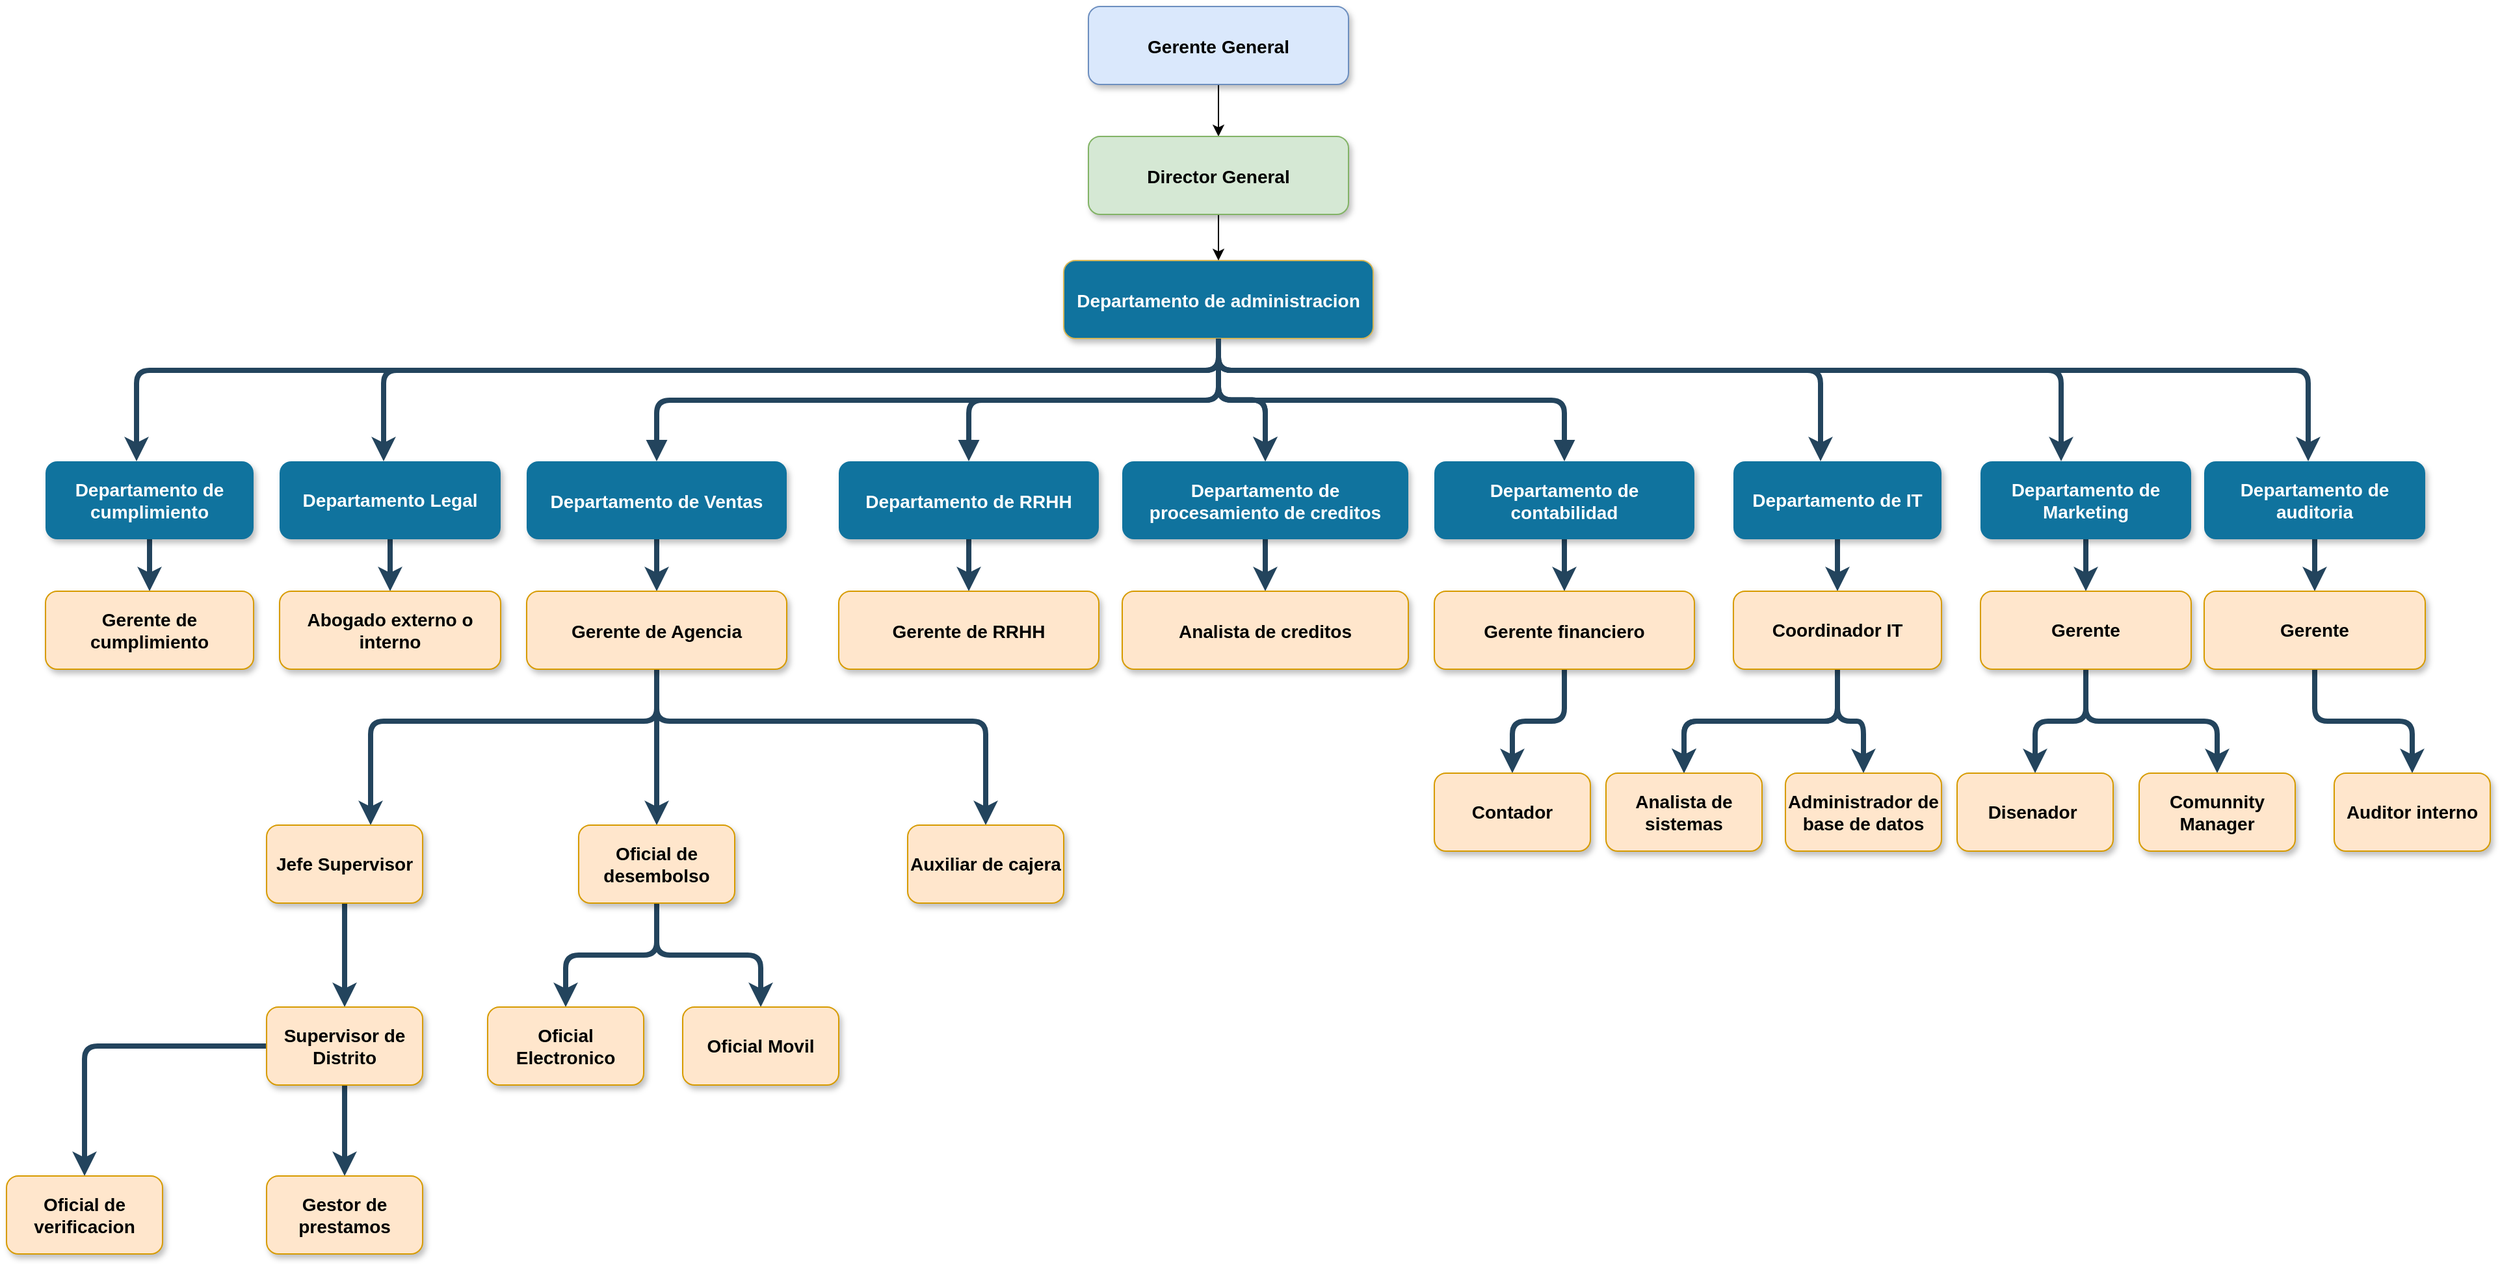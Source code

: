 <mxfile version="20.3.7" type="device"><diagram name="Page-1" id="97916047-d0de-89f5-080d-49f4d83e522f"><mxGraphModel dx="3940.5" dy="1113" grid="1" gridSize="10" guides="1" tooltips="1" connect="1" arrows="1" fold="1" page="1" pageScale="1.5" pageWidth="1169" pageHeight="827" background="none" math="0" shadow="0"><root><mxCell id="0"/><mxCell id="1" parent="0"/><mxCell id="T-Tl9_XUwz2R_G1pTUpN-56" value="" style="edgeStyle=orthogonalEdgeStyle;rounded=0;orthogonalLoop=1;jettySize=auto;html=1;" edge="1" parent="1" source="2" target="T-Tl9_XUwz2R_G1pTUpN-55"><mxGeometry relative="1" as="geometry"/></mxCell><mxCell id="2" value="Gerente General" style="rounded=1;fillColor=#dae8fc;strokeColor=#6c8ebf;shadow=1;fontStyle=1;fontSize=14;" parent="1" vertex="1"><mxGeometry x="672" y="150" width="200" height="60" as="geometry"/></mxCell><mxCell id="T-Tl9_XUwz2R_G1pTUpN-63" value="" style="edgeStyle=orthogonalEdgeStyle;rounded=1;orthogonalLoop=1;jettySize=auto;html=1;strokeWidth=4;strokeColor=#23445D;" edge="1" parent="1" source="3" target="T-Tl9_XUwz2R_G1pTUpN-62"><mxGeometry relative="1" as="geometry"/></mxCell><mxCell id="T-Tl9_XUwz2R_G1pTUpN-65" value="" style="edgeStyle=orthogonalEdgeStyle;rounded=1;orthogonalLoop=1;jettySize=auto;html=1;strokeColor=#23445D;strokeWidth=4;" edge="1" parent="1" source="3" target="T-Tl9_XUwz2R_G1pTUpN-64"><mxGeometry relative="1" as="geometry"><Array as="points"><mxPoint x="772" y="430"/><mxPoint x="1235" y="430"/></Array></mxGeometry></mxCell><mxCell id="T-Tl9_XUwz2R_G1pTUpN-66" value="" style="edgeStyle=orthogonalEdgeStyle;rounded=1;orthogonalLoop=1;jettySize=auto;html=1;strokeColor=#23445D;strokeWidth=4;" edge="1" parent="1" source="3" target="T-Tl9_XUwz2R_G1pTUpN-62"><mxGeometry relative="1" as="geometry"/></mxCell><mxCell id="T-Tl9_XUwz2R_G1pTUpN-68" value="" style="edgeStyle=orthogonalEdgeStyle;rounded=1;orthogonalLoop=1;jettySize=auto;html=1;strokeColor=#23445D;strokeWidth=4;" edge="1" parent="1" source="3" target="T-Tl9_XUwz2R_G1pTUpN-67"><mxGeometry relative="1" as="geometry"><Array as="points"><mxPoint x="772" y="430"/><mxPoint x="1420" y="430"/></Array></mxGeometry></mxCell><mxCell id="T-Tl9_XUwz2R_G1pTUpN-70" value="" style="edgeStyle=orthogonalEdgeStyle;rounded=1;orthogonalLoop=1;jettySize=auto;html=1;strokeColor=#23445D;strokeWidth=4;" edge="1" parent="1" source="3" target="T-Tl9_XUwz2R_G1pTUpN-69"><mxGeometry relative="1" as="geometry"><Array as="points"><mxPoint x="772" y="430"/><mxPoint x="1610" y="430"/></Array></mxGeometry></mxCell><mxCell id="T-Tl9_XUwz2R_G1pTUpN-72" value="" style="edgeStyle=orthogonalEdgeStyle;rounded=1;orthogonalLoop=1;jettySize=auto;html=1;strokeColor=#23445D;strokeWidth=4;" edge="1" parent="1" source="3" target="T-Tl9_XUwz2R_G1pTUpN-71"><mxGeometry relative="1" as="geometry"><Array as="points"><mxPoint x="772" y="430"/><mxPoint x="130" y="430"/></Array></mxGeometry></mxCell><mxCell id="T-Tl9_XUwz2R_G1pTUpN-75" value="" style="edgeStyle=orthogonalEdgeStyle;rounded=1;orthogonalLoop=1;jettySize=auto;html=1;strokeColor=#23445D;strokeWidth=4;" edge="1" parent="1" source="3" target="T-Tl9_XUwz2R_G1pTUpN-74"><mxGeometry relative="1" as="geometry"><Array as="points"><mxPoint x="772" y="430"/><mxPoint x="-60" y="430"/></Array></mxGeometry></mxCell><mxCell id="3" value="Departamento de administracion" style="rounded=1;fillColor=#10739E;strokeColor=#d6b656;shadow=1;fontStyle=1;fontSize=14;fontColor=#FFFFFF;" parent="1" vertex="1"><mxGeometry x="653" y="345.5" width="238" height="60" as="geometry"/></mxCell><mxCell id="T-Tl9_XUwz2R_G1pTUpN-92" style="edgeStyle=orthogonalEdgeStyle;rounded=1;orthogonalLoop=1;jettySize=auto;html=1;strokeColor=#23445D;strokeWidth=4;" edge="1" parent="1" source="4" target="T-Tl9_XUwz2R_G1pTUpN-77"><mxGeometry relative="1" as="geometry"/></mxCell><mxCell id="4" value="Departamento de Ventas" style="rounded=1;fillColor=#10739E;strokeColor=none;shadow=1;gradientColor=none;fontStyle=1;fontColor=#FFFFFF;fontSize=14;" parent="1" vertex="1"><mxGeometry x="240" y="500" width="200" height="60" as="geometry"/></mxCell><mxCell id="T-Tl9_XUwz2R_G1pTUpN-93" style="edgeStyle=orthogonalEdgeStyle;rounded=1;orthogonalLoop=1;jettySize=auto;html=1;entryX=0.5;entryY=0;entryDx=0;entryDy=0;strokeColor=#23445D;strokeWidth=4;" edge="1" parent="1" source="5" target="T-Tl9_XUwz2R_G1pTUpN-78"><mxGeometry relative="1" as="geometry"/></mxCell><mxCell id="5" value="Departamento de RRHH" style="rounded=1;fillColor=#10739E;strokeColor=none;shadow=1;gradientColor=none;fontStyle=1;fontColor=#FFFFFF;fontSize=14;" parent="1" vertex="1"><mxGeometry x="480" y="500" width="200" height="60" as="geometry"/></mxCell><mxCell id="T-Tl9_XUwz2R_G1pTUpN-86" style="edgeStyle=orthogonalEdgeStyle;rounded=1;orthogonalLoop=1;jettySize=auto;html=1;entryX=0.5;entryY=0;entryDx=0;entryDy=0;strokeColor=#23445D;strokeWidth=4;" edge="1" parent="1" source="6" target="T-Tl9_XUwz2R_G1pTUpN-79"><mxGeometry relative="1" as="geometry"/></mxCell><mxCell id="6" value="Departamento de &#10;contabilidad" style="rounded=1;fillColor=#10739E;strokeColor=none;shadow=1;gradientColor=none;fontStyle=1;fontColor=#FFFFFF;fontSize=14;" parent="1" vertex="1"><mxGeometry x="938" y="500" width="200" height="60" as="geometry"/></mxCell><mxCell id="30" value="" style="edgeStyle=elbowEdgeStyle;elbow=vertical;strokeWidth=4;endArrow=block;endFill=1;fontStyle=1;strokeColor=#23445D;" parent="1" source="3" target="5" edge="1"><mxGeometry x="22" y="165.5" width="100" height="100" as="geometry"><mxPoint x="22" y="265.5" as="sourcePoint"/><mxPoint x="122" y="165.5" as="targetPoint"/></mxGeometry></mxCell><mxCell id="31" value="" style="edgeStyle=elbowEdgeStyle;elbow=vertical;strokeWidth=4;endArrow=block;endFill=1;fontStyle=1;strokeColor=#23445D;" parent="1" source="3" target="4" edge="1"><mxGeometry x="22" y="165.5" width="100" height="100" as="geometry"><mxPoint x="22" y="265.5" as="sourcePoint"/><mxPoint x="122" y="165.5" as="targetPoint"/></mxGeometry></mxCell><mxCell id="32" value="" style="edgeStyle=elbowEdgeStyle;elbow=vertical;strokeWidth=4;endArrow=block;endFill=1;fontStyle=1;strokeColor=#23445D;" parent="1" source="3" target="6" edge="1"><mxGeometry x="22" y="165.5" width="100" height="100" as="geometry"><mxPoint x="22" y="265.5" as="sourcePoint"/><mxPoint x="122" y="165.5" as="targetPoint"/></mxGeometry></mxCell><mxCell id="T-Tl9_XUwz2R_G1pTUpN-57" style="edgeStyle=orthogonalEdgeStyle;rounded=0;orthogonalLoop=1;jettySize=auto;html=1;entryX=0.5;entryY=0;entryDx=0;entryDy=0;" edge="1" parent="1" source="T-Tl9_XUwz2R_G1pTUpN-55" target="3"><mxGeometry relative="1" as="geometry"/></mxCell><mxCell id="T-Tl9_XUwz2R_G1pTUpN-55" value="Director General" style="rounded=1;fillColor=#d5e8d4;strokeColor=#82b366;shadow=1;fontStyle=1;fontSize=14;" vertex="1" parent="1"><mxGeometry x="672" y="250" width="200" height="60" as="geometry"/></mxCell><mxCell id="T-Tl9_XUwz2R_G1pTUpN-87" style="edgeStyle=orthogonalEdgeStyle;rounded=1;orthogonalLoop=1;jettySize=auto;html=1;entryX=0.5;entryY=0;entryDx=0;entryDy=0;strokeColor=#23445D;strokeWidth=4;" edge="1" parent="1" source="T-Tl9_XUwz2R_G1pTUpN-62" target="T-Tl9_XUwz2R_G1pTUpN-80"><mxGeometry relative="1" as="geometry"/></mxCell><mxCell id="T-Tl9_XUwz2R_G1pTUpN-62" value="Departamento de &#10;procesamiento de creditos" style="rounded=1;fillColor=#10739E;strokeColor=none;shadow=1;gradientColor=none;fontStyle=1;fontColor=#FFFFFF;fontSize=14;" vertex="1" parent="1"><mxGeometry x="698" y="500" width="220" height="60" as="geometry"/></mxCell><mxCell id="T-Tl9_XUwz2R_G1pTUpN-89" style="edgeStyle=orthogonalEdgeStyle;rounded=1;orthogonalLoop=1;jettySize=auto;html=1;entryX=0.5;entryY=0;entryDx=0;entryDy=0;strokeColor=#23445D;strokeWidth=4;" edge="1" parent="1" source="T-Tl9_XUwz2R_G1pTUpN-64" target="T-Tl9_XUwz2R_G1pTUpN-81"><mxGeometry relative="1" as="geometry"/></mxCell><mxCell id="T-Tl9_XUwz2R_G1pTUpN-64" value="&lt;span style=&quot;&quot;&gt;Departamento de IT&lt;/span&gt;" style="whiteSpace=wrap;html=1;fontSize=14;fillColor=#10739E;strokeColor=none;fontColor=#FFFFFF;rounded=1;shadow=1;gradientColor=none;fontStyle=1;" vertex="1" parent="1"><mxGeometry x="1168" y="500" width="160" height="60" as="geometry"/></mxCell><mxCell id="T-Tl9_XUwz2R_G1pTUpN-94" style="edgeStyle=orthogonalEdgeStyle;rounded=1;orthogonalLoop=1;jettySize=auto;html=1;entryX=0.5;entryY=0;entryDx=0;entryDy=0;strokeColor=#23445D;strokeWidth=4;" edge="1" parent="1" source="T-Tl9_XUwz2R_G1pTUpN-67" target="T-Tl9_XUwz2R_G1pTUpN-82"><mxGeometry relative="1" as="geometry"/></mxCell><mxCell id="T-Tl9_XUwz2R_G1pTUpN-67" value="&lt;span style=&quot;&quot;&gt;Departamento de Marketing&lt;/span&gt;" style="whiteSpace=wrap;html=1;fontSize=14;fillColor=#10739E;strokeColor=none;fontColor=#FFFFFF;rounded=1;shadow=1;gradientColor=none;fontStyle=1;" vertex="1" parent="1"><mxGeometry x="1358" y="500" width="162" height="60" as="geometry"/></mxCell><mxCell id="T-Tl9_XUwz2R_G1pTUpN-95" style="edgeStyle=orthogonalEdgeStyle;rounded=1;orthogonalLoop=1;jettySize=auto;html=1;entryX=0.5;entryY=0;entryDx=0;entryDy=0;strokeColor=#23445D;strokeWidth=4;" edge="1" parent="1" source="T-Tl9_XUwz2R_G1pTUpN-69" target="T-Tl9_XUwz2R_G1pTUpN-83"><mxGeometry relative="1" as="geometry"/></mxCell><mxCell id="T-Tl9_XUwz2R_G1pTUpN-69" value="Departamento de auditoria" style="whiteSpace=wrap;html=1;fontSize=14;fillColor=#10739E;strokeColor=none;fontColor=#FFFFFF;rounded=1;shadow=1;gradientColor=none;fontStyle=1;" vertex="1" parent="1"><mxGeometry x="1530" y="500" width="170" height="60" as="geometry"/></mxCell><mxCell id="T-Tl9_XUwz2R_G1pTUpN-91" style="edgeStyle=orthogonalEdgeStyle;rounded=1;orthogonalLoop=1;jettySize=auto;html=1;strokeColor=#23445D;strokeWidth=4;" edge="1" parent="1" source="T-Tl9_XUwz2R_G1pTUpN-71" target="T-Tl9_XUwz2R_G1pTUpN-84"><mxGeometry relative="1" as="geometry"/></mxCell><mxCell id="T-Tl9_XUwz2R_G1pTUpN-71" value="Departamento Legal" style="whiteSpace=wrap;html=1;fontSize=14;fillColor=#10739E;strokeColor=none;fontColor=#FFFFFF;rounded=1;shadow=1;gradientColor=none;fontStyle=1;" vertex="1" parent="1"><mxGeometry x="50" y="500" width="170" height="60" as="geometry"/></mxCell><mxCell id="T-Tl9_XUwz2R_G1pTUpN-90" style="edgeStyle=orthogonalEdgeStyle;rounded=1;orthogonalLoop=1;jettySize=auto;html=1;strokeColor=#23445D;strokeWidth=4;" edge="1" parent="1" source="T-Tl9_XUwz2R_G1pTUpN-74" target="T-Tl9_XUwz2R_G1pTUpN-85"><mxGeometry relative="1" as="geometry"/></mxCell><mxCell id="T-Tl9_XUwz2R_G1pTUpN-74" value="&lt;span style=&quot;&quot;&gt;Departamento de cumplimiento&lt;/span&gt;" style="whiteSpace=wrap;html=1;fontSize=14;fillColor=#10739E;strokeColor=none;fontColor=#FFFFFF;rounded=1;shadow=1;gradientColor=none;fontStyle=1;" vertex="1" parent="1"><mxGeometry x="-130" y="500" width="160" height="60" as="geometry"/></mxCell><mxCell id="T-Tl9_XUwz2R_G1pTUpN-111" value="" style="edgeStyle=orthogonalEdgeStyle;rounded=1;orthogonalLoop=1;jettySize=auto;html=1;strokeColor=#23445D;strokeWidth=4;fontColor=#FFFFFF;" edge="1" parent="1" source="T-Tl9_XUwz2R_G1pTUpN-77" target="T-Tl9_XUwz2R_G1pTUpN-110"><mxGeometry relative="1" as="geometry"><Array as="points"><mxPoint x="340" y="700"/><mxPoint x="593" y="700"/></Array></mxGeometry></mxCell><mxCell id="T-Tl9_XUwz2R_G1pTUpN-113" value="" style="edgeStyle=orthogonalEdgeStyle;rounded=1;orthogonalLoop=1;jettySize=auto;html=1;strokeColor=#23445D;strokeWidth=4;fontColor=#FFFFFF;" edge="1" parent="1" source="T-Tl9_XUwz2R_G1pTUpN-77" target="T-Tl9_XUwz2R_G1pTUpN-112"><mxGeometry relative="1" as="geometry"/></mxCell><mxCell id="T-Tl9_XUwz2R_G1pTUpN-115" value="" style="edgeStyle=orthogonalEdgeStyle;rounded=1;orthogonalLoop=1;jettySize=auto;html=1;strokeColor=#23445D;strokeWidth=4;fontColor=#FFFFFF;" edge="1" parent="1" source="T-Tl9_XUwz2R_G1pTUpN-77" target="T-Tl9_XUwz2R_G1pTUpN-114"><mxGeometry relative="1" as="geometry"><Array as="points"><mxPoint x="340" y="700"/><mxPoint x="120" y="700"/></Array></mxGeometry></mxCell><mxCell id="T-Tl9_XUwz2R_G1pTUpN-77" value="Gerente de Agencia" style="rounded=1;fillColor=#ffe6cc;strokeColor=#d79b00;shadow=1;fontStyle=1;fontSize=14;" vertex="1" parent="1"><mxGeometry x="240" y="600" width="200" height="60" as="geometry"/></mxCell><mxCell id="T-Tl9_XUwz2R_G1pTUpN-78" value="Gerente de RRHH" style="rounded=1;fillColor=#ffe6cc;strokeColor=#d79b00;shadow=1;fontStyle=1;fontSize=14;" vertex="1" parent="1"><mxGeometry x="480" y="600" width="200" height="60" as="geometry"/></mxCell><mxCell id="T-Tl9_XUwz2R_G1pTUpN-109" value="" style="edgeStyle=orthogonalEdgeStyle;rounded=1;orthogonalLoop=1;jettySize=auto;html=1;strokeColor=#23445D;strokeWidth=4;fontColor=#FFFFFF;" edge="1" parent="1" source="T-Tl9_XUwz2R_G1pTUpN-79" target="T-Tl9_XUwz2R_G1pTUpN-108"><mxGeometry relative="1" as="geometry"/></mxCell><mxCell id="T-Tl9_XUwz2R_G1pTUpN-79" value="Gerente financiero" style="rounded=1;fillColor=#ffe6cc;strokeColor=#d79b00;shadow=1;fontStyle=1;fontSize=14;" vertex="1" parent="1"><mxGeometry x="938" y="600" width="200" height="60" as="geometry"/></mxCell><mxCell id="T-Tl9_XUwz2R_G1pTUpN-80" value="Analista de creditos" style="rounded=1;fillColor=#ffe6cc;strokeColor=#d79b00;shadow=1;fontStyle=1;fontSize=14;" vertex="1" parent="1"><mxGeometry x="698" y="600" width="220" height="60" as="geometry"/></mxCell><mxCell id="T-Tl9_XUwz2R_G1pTUpN-103" value="" style="edgeStyle=orthogonalEdgeStyle;rounded=1;orthogonalLoop=1;jettySize=auto;html=1;strokeColor=#23445D;strokeWidth=4;fontColor=#FFFFFF;" edge="1" parent="1" source="T-Tl9_XUwz2R_G1pTUpN-81" target="T-Tl9_XUwz2R_G1pTUpN-102"><mxGeometry relative="1" as="geometry"/></mxCell><mxCell id="T-Tl9_XUwz2R_G1pTUpN-104" value="" style="edgeStyle=orthogonalEdgeStyle;rounded=1;orthogonalLoop=1;jettySize=auto;html=1;strokeColor=#23445D;strokeWidth=4;fontColor=#FFFFFF;" edge="1" parent="1" source="T-Tl9_XUwz2R_G1pTUpN-81" target="T-Tl9_XUwz2R_G1pTUpN-102"><mxGeometry relative="1" as="geometry"/></mxCell><mxCell id="T-Tl9_XUwz2R_G1pTUpN-106" value="" style="edgeStyle=orthogonalEdgeStyle;rounded=1;orthogonalLoop=1;jettySize=auto;html=1;strokeColor=#23445D;strokeWidth=4;fontColor=#FFFFFF;" edge="1" parent="1" source="T-Tl9_XUwz2R_G1pTUpN-81" target="T-Tl9_XUwz2R_G1pTUpN-105"><mxGeometry relative="1" as="geometry"/></mxCell><mxCell id="T-Tl9_XUwz2R_G1pTUpN-81" value="&lt;span style=&quot;&quot;&gt;Coordinador IT&lt;/span&gt;" style="whiteSpace=wrap;html=1;fontSize=14;fillColor=#ffe6cc;strokeColor=#d79b00;rounded=1;shadow=1;fontStyle=1;" vertex="1" parent="1"><mxGeometry x="1168" y="600" width="160" height="60" as="geometry"/></mxCell><mxCell id="T-Tl9_XUwz2R_G1pTUpN-99" value="" style="edgeStyle=orthogonalEdgeStyle;rounded=1;orthogonalLoop=1;jettySize=auto;html=1;strokeColor=#23445D;strokeWidth=4;fontColor=#FFFFFF;" edge="1" parent="1" source="T-Tl9_XUwz2R_G1pTUpN-82" target="T-Tl9_XUwz2R_G1pTUpN-98"><mxGeometry relative="1" as="geometry"/></mxCell><mxCell id="T-Tl9_XUwz2R_G1pTUpN-101" value="" style="edgeStyle=orthogonalEdgeStyle;rounded=1;orthogonalLoop=1;jettySize=auto;html=1;strokeColor=#23445D;strokeWidth=4;fontColor=#FFFFFF;" edge="1" parent="1" source="T-Tl9_XUwz2R_G1pTUpN-82" target="T-Tl9_XUwz2R_G1pTUpN-100"><mxGeometry relative="1" as="geometry"/></mxCell><mxCell id="T-Tl9_XUwz2R_G1pTUpN-82" value="Gerente" style="whiteSpace=wrap;html=1;fontSize=14;fillColor=#ffe6cc;strokeColor=#d79b00;rounded=1;shadow=1;fontStyle=1;" vertex="1" parent="1"><mxGeometry x="1358" y="600" width="162" height="60" as="geometry"/></mxCell><mxCell id="T-Tl9_XUwz2R_G1pTUpN-97" value="" style="edgeStyle=orthogonalEdgeStyle;rounded=1;orthogonalLoop=1;jettySize=auto;html=1;strokeColor=#23445D;strokeWidth=4;fontColor=#FFFFFF;" edge="1" parent="1" source="T-Tl9_XUwz2R_G1pTUpN-83" target="T-Tl9_XUwz2R_G1pTUpN-96"><mxGeometry relative="1" as="geometry"/></mxCell><mxCell id="T-Tl9_XUwz2R_G1pTUpN-83" value="Gerente" style="whiteSpace=wrap;html=1;fontSize=14;fillColor=#ffe6cc;strokeColor=#d79b00;rounded=1;shadow=1;fontStyle=1;" vertex="1" parent="1"><mxGeometry x="1530" y="600" width="170" height="60" as="geometry"/></mxCell><mxCell id="T-Tl9_XUwz2R_G1pTUpN-84" value="Abogado externo o interno" style="whiteSpace=wrap;html=1;fontSize=14;fillColor=#ffe6cc;strokeColor=#d79b00;rounded=1;shadow=1;fontStyle=1;" vertex="1" parent="1"><mxGeometry x="50" y="600" width="170" height="60" as="geometry"/></mxCell><mxCell id="T-Tl9_XUwz2R_G1pTUpN-85" value="&lt;span style=&quot;&quot;&gt;Gerente de cumplimiento&lt;/span&gt;" style="whiteSpace=wrap;html=1;fontSize=14;fillColor=#ffe6cc;strokeColor=#d79b00;rounded=1;shadow=1;fontStyle=1;" vertex="1" parent="1"><mxGeometry x="-130" y="600" width="160" height="60" as="geometry"/></mxCell><mxCell id="T-Tl9_XUwz2R_G1pTUpN-96" value="Auditor interno" style="whiteSpace=wrap;html=1;fontSize=14;fillColor=#ffe6cc;strokeColor=#d79b00;rounded=1;shadow=1;fontStyle=1;" vertex="1" parent="1"><mxGeometry x="1630" y="740" width="120" height="60" as="geometry"/></mxCell><mxCell id="T-Tl9_XUwz2R_G1pTUpN-98" value="Disenador&amp;nbsp;" style="rounded=1;whiteSpace=wrap;html=1;fontSize=14;fillColor=#ffe6cc;strokeColor=#d79b00;shadow=1;fontStyle=1;" vertex="1" parent="1"><mxGeometry x="1340" y="740" width="120" height="60" as="geometry"/></mxCell><mxCell id="T-Tl9_XUwz2R_G1pTUpN-100" value="Comunnity Manager" style="whiteSpace=wrap;html=1;fontSize=14;fillColor=#ffe6cc;strokeColor=#d79b00;rounded=1;shadow=1;fontStyle=1;" vertex="1" parent="1"><mxGeometry x="1480" y="740" width="120" height="60" as="geometry"/></mxCell><mxCell id="T-Tl9_XUwz2R_G1pTUpN-102" value="Analista de sistemas" style="rounded=1;whiteSpace=wrap;html=1;fontSize=14;fillColor=#ffe6cc;strokeColor=#d79b00;shadow=1;fontStyle=1;" vertex="1" parent="1"><mxGeometry x="1070" y="740" width="120" height="60" as="geometry"/></mxCell><mxCell id="T-Tl9_XUwz2R_G1pTUpN-105" value="Administrador de base de datos" style="whiteSpace=wrap;html=1;fontSize=14;fillColor=#ffe6cc;strokeColor=#d79b00;rounded=1;shadow=1;fontStyle=1;" vertex="1" parent="1"><mxGeometry x="1208" y="740" width="120" height="60" as="geometry"/></mxCell><mxCell id="T-Tl9_XUwz2R_G1pTUpN-108" value="Contador" style="whiteSpace=wrap;html=1;fontSize=14;fillColor=#ffe6cc;strokeColor=#d79b00;rounded=1;shadow=1;fontStyle=1;" vertex="1" parent="1"><mxGeometry x="938" y="740" width="120" height="60" as="geometry"/></mxCell><mxCell id="T-Tl9_XUwz2R_G1pTUpN-110" value="Auxiliar de cajera" style="whiteSpace=wrap;html=1;fontSize=14;fillColor=#ffe6cc;strokeColor=#d79b00;rounded=1;shadow=1;fontStyle=1;" vertex="1" parent="1"><mxGeometry x="533" y="780" width="120" height="60" as="geometry"/></mxCell><mxCell id="T-Tl9_XUwz2R_G1pTUpN-117" value="" style="edgeStyle=orthogonalEdgeStyle;rounded=1;orthogonalLoop=1;jettySize=auto;html=1;strokeColor=#23445D;strokeWidth=4;fontColor=#FFFFFF;" edge="1" parent="1" source="T-Tl9_XUwz2R_G1pTUpN-112" target="T-Tl9_XUwz2R_G1pTUpN-116"><mxGeometry relative="1" as="geometry"/></mxCell><mxCell id="T-Tl9_XUwz2R_G1pTUpN-125" value="" style="edgeStyle=orthogonalEdgeStyle;rounded=1;orthogonalLoop=1;jettySize=auto;html=1;strokeColor=#23445D;strokeWidth=4;fontColor=#FFFFFF;" edge="1" parent="1" source="T-Tl9_XUwz2R_G1pTUpN-112" target="T-Tl9_XUwz2R_G1pTUpN-124"><mxGeometry relative="1" as="geometry"/></mxCell><mxCell id="T-Tl9_XUwz2R_G1pTUpN-112" value="Oficial de desembolso" style="whiteSpace=wrap;html=1;fontSize=14;fillColor=#ffe6cc;strokeColor=#d79b00;rounded=1;shadow=1;fontStyle=1;" vertex="1" parent="1"><mxGeometry x="280" y="780" width="120" height="60" as="geometry"/></mxCell><mxCell id="T-Tl9_XUwz2R_G1pTUpN-127" value="" style="edgeStyle=orthogonalEdgeStyle;rounded=1;orthogonalLoop=1;jettySize=auto;html=1;strokeColor=#23445D;strokeWidth=4;fontColor=#FFFFFF;" edge="1" parent="1" source="T-Tl9_XUwz2R_G1pTUpN-114" target="T-Tl9_XUwz2R_G1pTUpN-126"><mxGeometry relative="1" as="geometry"/></mxCell><mxCell id="T-Tl9_XUwz2R_G1pTUpN-114" value="Jefe Supervisor" style="whiteSpace=wrap;html=1;fontSize=14;fillColor=#ffe6cc;strokeColor=#d79b00;rounded=1;shadow=1;fontStyle=1;" vertex="1" parent="1"><mxGeometry x="40" y="780" width="120" height="60" as="geometry"/></mxCell><mxCell id="T-Tl9_XUwz2R_G1pTUpN-116" value="Oficial Electronico" style="whiteSpace=wrap;html=1;fontSize=14;fillColor=#ffe6cc;strokeColor=#d79b00;rounded=1;shadow=1;fontStyle=1;" vertex="1" parent="1"><mxGeometry x="210" y="920" width="120" height="60" as="geometry"/></mxCell><mxCell id="T-Tl9_XUwz2R_G1pTUpN-124" value="Oficial Movil" style="whiteSpace=wrap;html=1;fontSize=14;fillColor=#ffe6cc;strokeColor=#d79b00;rounded=1;shadow=1;fontStyle=1;" vertex="1" parent="1"><mxGeometry x="360" y="920" width="120" height="60" as="geometry"/></mxCell><mxCell id="T-Tl9_XUwz2R_G1pTUpN-131" value="" style="edgeStyle=orthogonalEdgeStyle;rounded=1;orthogonalLoop=1;jettySize=auto;html=1;strokeColor=#23445D;strokeWidth=4;fontColor=#FFFFFF;" edge="1" parent="1" source="T-Tl9_XUwz2R_G1pTUpN-126" target="T-Tl9_XUwz2R_G1pTUpN-130"><mxGeometry relative="1" as="geometry"/></mxCell><mxCell id="T-Tl9_XUwz2R_G1pTUpN-133" value="" style="edgeStyle=orthogonalEdgeStyle;rounded=1;orthogonalLoop=1;jettySize=auto;html=1;strokeColor=#23445D;strokeWidth=4;fontColor=#FFFFFF;" edge="1" parent="1" source="T-Tl9_XUwz2R_G1pTUpN-126" target="T-Tl9_XUwz2R_G1pTUpN-132"><mxGeometry relative="1" as="geometry"/></mxCell><mxCell id="T-Tl9_XUwz2R_G1pTUpN-126" value="Supervisor de Distrito" style="whiteSpace=wrap;html=1;fontSize=14;fillColor=#ffe6cc;strokeColor=#d79b00;rounded=1;shadow=1;fontStyle=1;" vertex="1" parent="1"><mxGeometry x="40" y="920" width="120" height="60" as="geometry"/></mxCell><mxCell id="T-Tl9_XUwz2R_G1pTUpN-130" value="Oficial de verificacion" style="whiteSpace=wrap;html=1;fontSize=14;fillColor=#ffe6cc;strokeColor=#d79b00;rounded=1;shadow=1;fontStyle=1;" vertex="1" parent="1"><mxGeometry x="-160" y="1050" width="120" height="60" as="geometry"/></mxCell><mxCell id="T-Tl9_XUwz2R_G1pTUpN-132" value="Gestor de prestamos" style="whiteSpace=wrap;html=1;fontSize=14;fillColor=#ffe6cc;strokeColor=#d79b00;rounded=1;shadow=1;fontStyle=1;" vertex="1" parent="1"><mxGeometry x="40" y="1050" width="120" height="60" as="geometry"/></mxCell></root></mxGraphModel></diagram></mxfile>